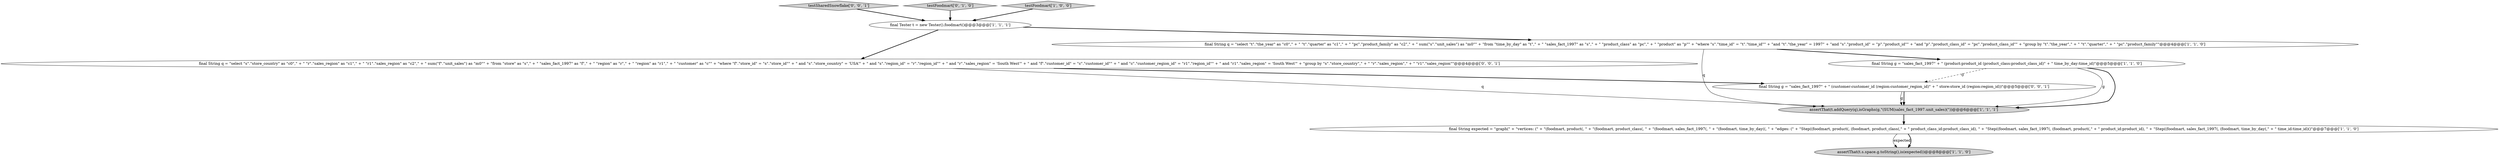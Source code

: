digraph {
10 [style = filled, label = "testSharedSnowflake['0', '0', '1']", fillcolor = lightgray, shape = diamond image = "AAA0AAABBB3BBB"];
7 [style = filled, label = "testFoodmart['0', '1', '0']", fillcolor = lightgray, shape = diamond image = "AAA0AAABBB2BBB"];
9 [style = filled, label = "final String q = \"select \"s\".\"store_country\" as \"c0\",\" + \" \"r\".\"sales_region\" as \"c1\",\" + \" \"r1\".\"sales_region\" as \"c2\",\" + \" sum(\"f\".\"unit_sales\") as \"m0\"\" + \"from \"store\" as \"s\",\" + \" \"sales_fact_1997\" as \"f\",\" + \" \"region\" as \"r\",\" + \" \"region\" as \"r1\",\" + \" \"customer\" as \"c\"\" + \"where \"f\".\"store_id\" = \"s\".\"store_id\"\" + \" and \"s\".\"store_country\" = 'USA'\" + \" and \"s\".\"region_id\" = \"r\".\"region_id\"\" + \" and \"r\".\"sales_region\" = 'South West'\" + \" and \"f\".\"customer_id\" = \"c\".\"customer_id\"\" + \" and \"c\".\"customer_region_id\" = \"r1\".\"region_id\"\" + \" and \"r1\".\"sales_region\" = 'South West'\" + \"group by \"s\".\"store_country\",\" + \" \"r\".\"sales_region\",\" + \" \"r1\".\"sales_region\"\"@@@4@@@['0', '0', '1']", fillcolor = white, shape = ellipse image = "AAA0AAABBB3BBB"];
4 [style = filled, label = "assertThat(t.s.space.g.toString(),is(expected))@@@8@@@['1', '1', '0']", fillcolor = lightgray, shape = ellipse image = "AAA0AAABBB1BBB"];
3 [style = filled, label = "final Tester t = new Tester().foodmart()@@@3@@@['1', '1', '1']", fillcolor = white, shape = ellipse image = "AAA0AAABBB1BBB"];
1 [style = filled, label = "final String g = \"sales_fact_1997\" + \" (product:product_id (product_class:product_class_id)\" + \" time_by_day:time_id)\"@@@5@@@['1', '1', '0']", fillcolor = white, shape = ellipse image = "AAA0AAABBB1BBB"];
8 [style = filled, label = "final String g = \"sales_fact_1997\" + \" (customer:customer_id (region:customer_region_id)\" + \" store:store_id (region:region_id))\"@@@5@@@['0', '0', '1']", fillcolor = white, shape = ellipse image = "AAA0AAABBB3BBB"];
0 [style = filled, label = "assertThat(t.addQuery(q),isGraphs(g,\"(SUM(sales_fact_1997.unit_sales)(\"))@@@6@@@['1', '1', '1']", fillcolor = lightgray, shape = ellipse image = "AAA0AAABBB1BBB"];
6 [style = filled, label = "final String expected = \"graph(\" + \"vertices: (\" + \"(foodmart, product(, \" + \"(foodmart, product_class(, \" + \"(foodmart, sales_fact_1997(, \" + \"(foodmart, time_by_day((, \" + \"edges: (\" + \"Step((foodmart, product(, (foodmart, product_class(,\" + \" product_class_id:product_class_id), \" + \"Step((foodmart, sales_fact_1997(, (foodmart, product(,\" + \" product_id:product_id), \" + \"Step((foodmart, sales_fact_1997(, (foodmart, time_by_day(,\" + \" time_id:time_id)()\"@@@7@@@['1', '1', '0']", fillcolor = white, shape = ellipse image = "AAA0AAABBB1BBB"];
2 [style = filled, label = "testFoodmart['1', '0', '0']", fillcolor = lightgray, shape = diamond image = "AAA0AAABBB1BBB"];
5 [style = filled, label = "final String q = \"select \"t\".\"the_year\" as \"c0\",\" + \" \"t\".\"quarter\" as \"c1\",\" + \" \"pc\".\"product_family\" as \"c2\",\" + \" sum(\"s\".\"unit_sales\") as \"m0\"\" + \"from \"time_by_day\" as \"t\",\" + \" \"sales_fact_1997\" as \"s\",\" + \" \"product_class\" as \"pc\",\" + \" \"product\" as \"p\"\" + \"where \"s\".\"time_id\" = \"t\".\"time_id\"\" + \"and \"t\".\"the_year\" = 1997\" + \"and \"s\".\"product_id\" = \"p\".\"product_id\"\" + \"and \"p\".\"product_class_id\" = \"pc\".\"product_class_id\"\" + \"group by \"t\".\"the_year\",\" + \" \"t\".\"quarter\",\" + \" \"pc\".\"product_family\"\"@@@4@@@['1', '1', '0']", fillcolor = white, shape = ellipse image = "AAA0AAABBB1BBB"];
8->0 [style = bold, label=""];
3->9 [style = bold, label=""];
6->4 [style = solid, label="expected"];
6->4 [style = bold, label=""];
5->1 [style = bold, label=""];
10->3 [style = bold, label=""];
3->5 [style = bold, label=""];
9->0 [style = solid, label="q"];
1->8 [style = dashed, label="0"];
1->0 [style = bold, label=""];
8->0 [style = solid, label="g"];
1->0 [style = solid, label="g"];
5->0 [style = solid, label="q"];
9->8 [style = bold, label=""];
0->6 [style = bold, label=""];
7->3 [style = bold, label=""];
2->3 [style = bold, label=""];
}
